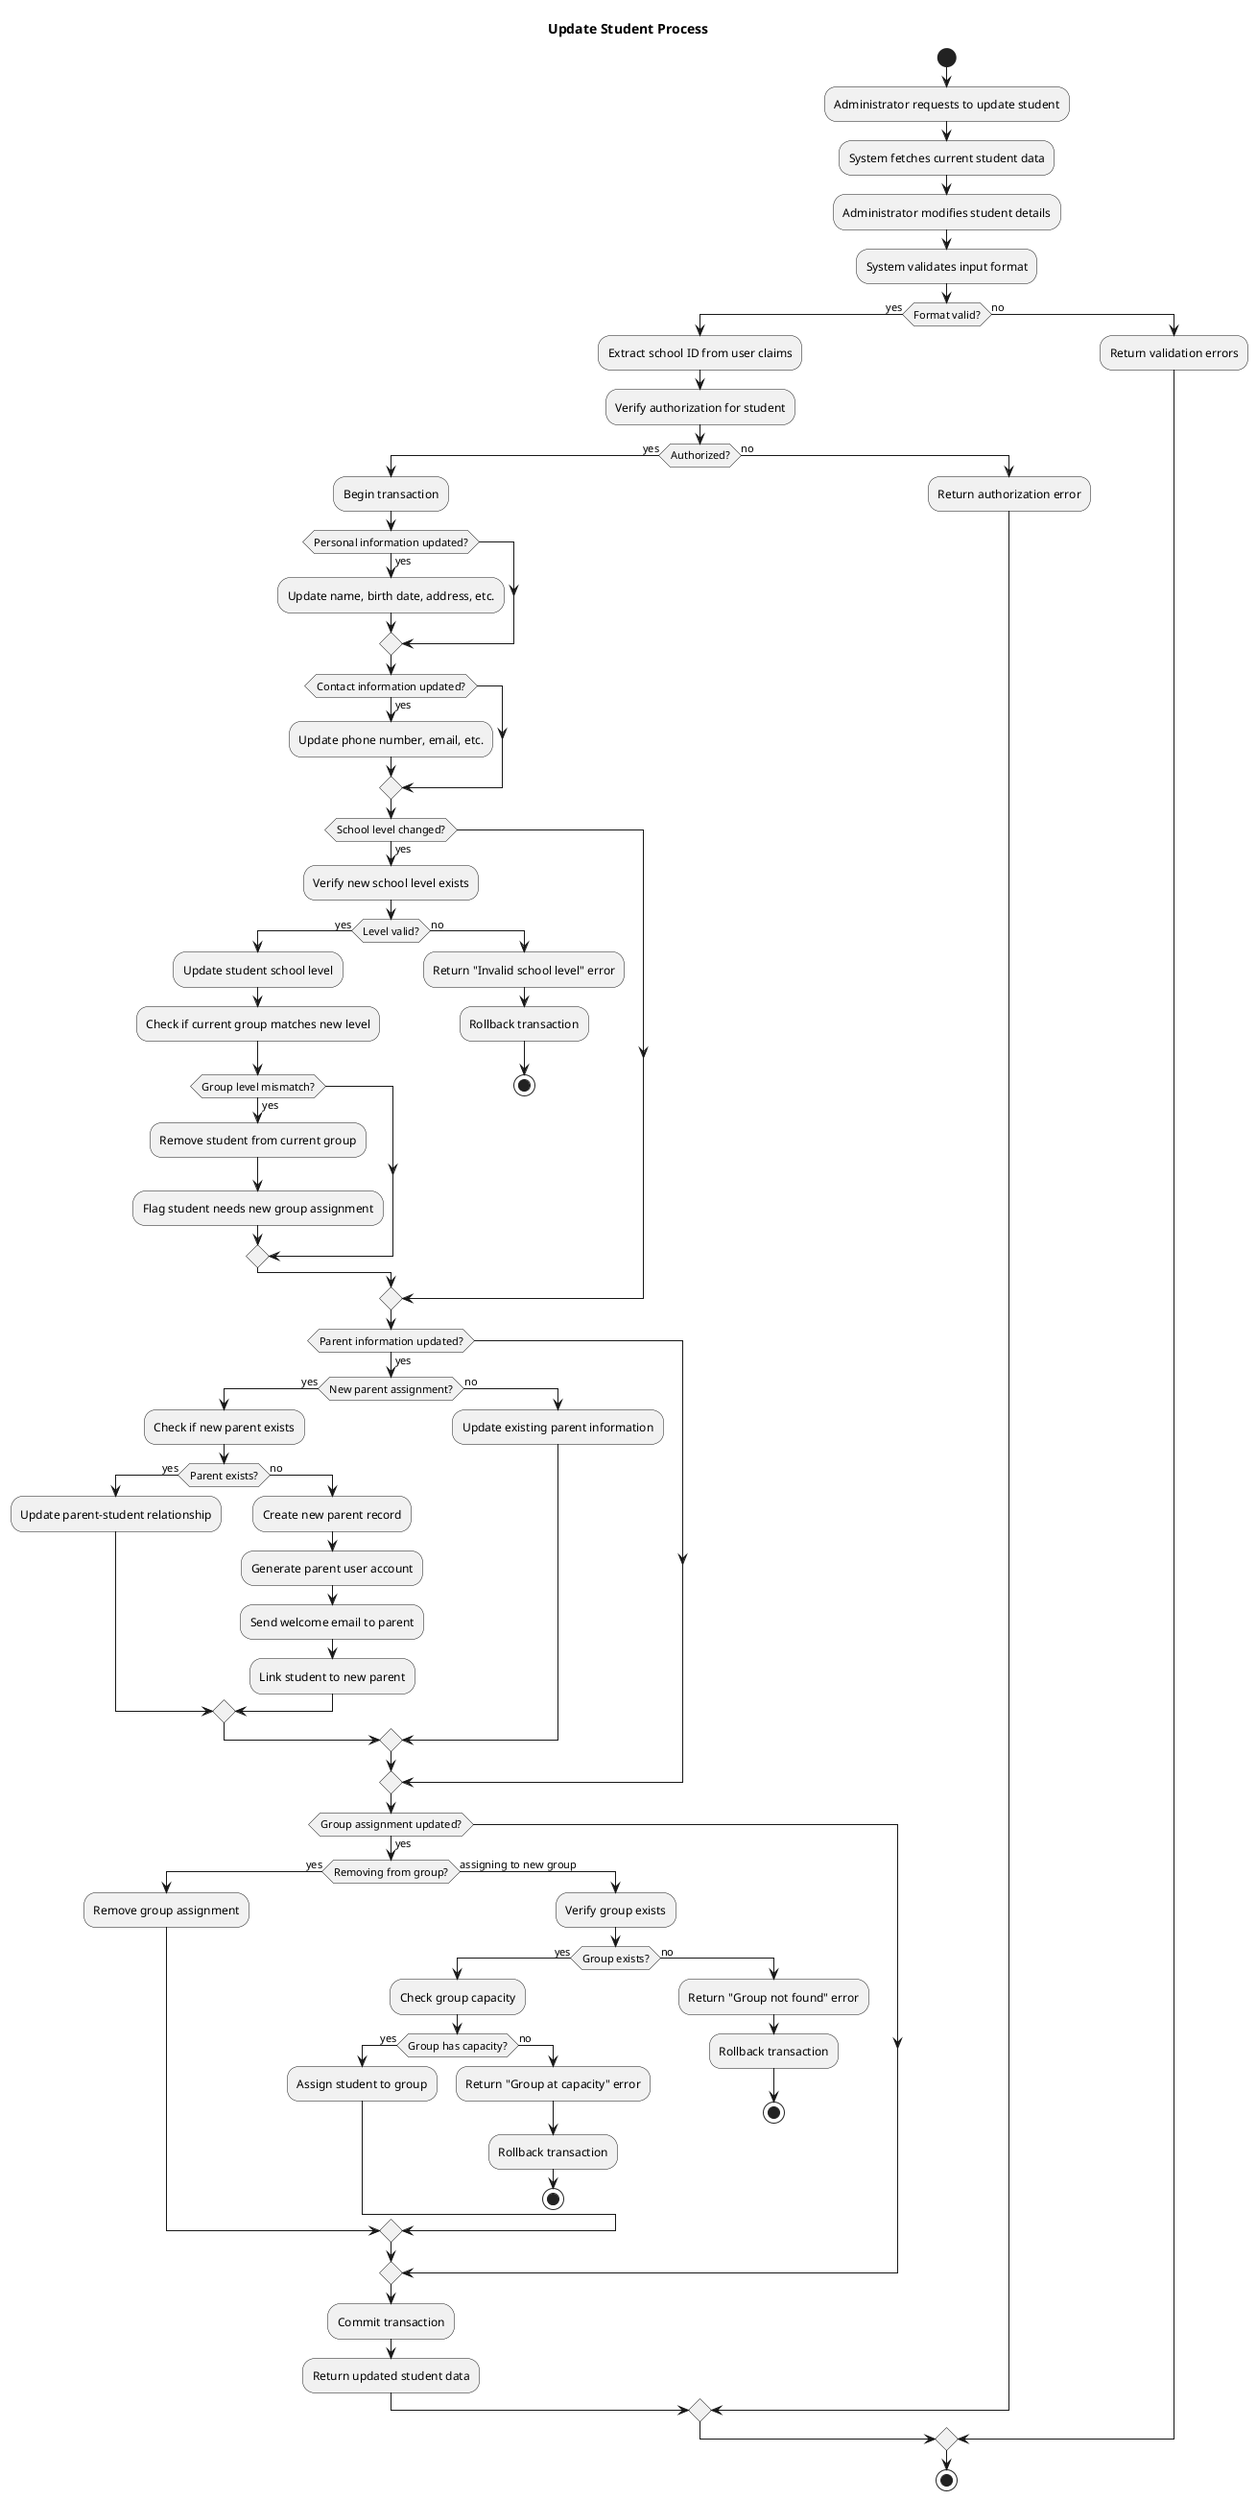 @startuml Update Student Process
title Update Student Process

start
:Administrator requests to update student;
:System fetches current student data;
:Administrator modifies student details;

:System validates input format;
if (Format valid?) then (yes)
  :Extract school ID from user claims;
  :Verify authorization for student;
  
  if (Authorized?) then (yes)
    :Begin transaction;
    
    ' Core student data update
    if (Personal information updated?) then (yes)
      :Update name, birth date, address, etc.;
    endif
    
    if (Contact information updated?) then (yes)
      :Update phone number, email, etc.;
    endif
    
    if (School level changed?) then (yes)
      :Verify new school level exists;
      if (Level valid?) then (yes)
        :Update student school level;
        
        ' Handle group change implications
        :Check if current group matches new level;
        if (Group level mismatch?) then (yes)
          :Remove student from current group;
          :Flag student needs new group assignment;
        endif
      else (no)
        :Return "Invalid school level" error;
        :Rollback transaction;
        stop
      endif
    endif
    
    ' Parent handling
    if (Parent information updated?) then (yes)
      if (New parent assignment?) then (yes)
        :Check if new parent exists;
        if (Parent exists?) then (yes)
          :Update parent-student relationship;
        else (no)
          :Create new parent record;
          :Generate parent user account;
          :Send welcome email to parent;
          :Link student to new parent;
        endif
      else (no)
        :Update existing parent information;
      endif
    endif
    
    ' Group handling  
    if (Group assignment updated?) then (yes)
      if (Removing from group?) then (yes)
        :Remove group assignment;
      else (assigning to new group)
        :Verify group exists;
        if (Group exists?) then (yes)
          :Check group capacity;
          if (Group has capacity?) then (yes)
            :Assign student to group;
          else (no)
            :Return "Group at capacity" error;
            :Rollback transaction;
            stop
          endif
        else (no)
          :Return "Group not found" error;
          :Rollback transaction;
          stop
        endif
      endif
    endif
    
    :Commit transaction;
    :Return updated student data;
    
  else (no)
    :Return authorization error;
  endif
else (no)
  :Return validation errors;
endif

stop
@enduml
